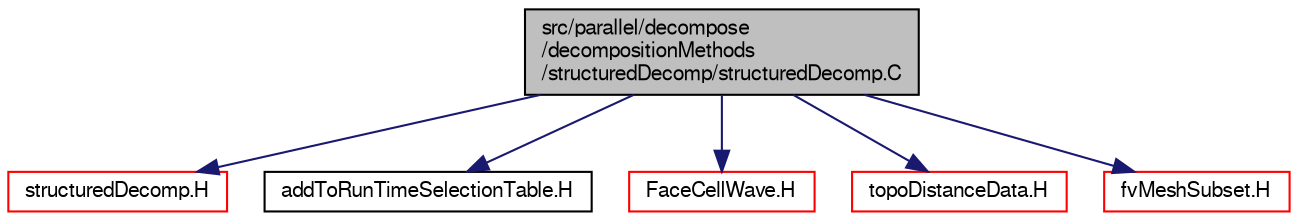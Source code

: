 digraph "src/parallel/decompose/decompositionMethods/structuredDecomp/structuredDecomp.C"
{
  bgcolor="transparent";
  edge [fontname="FreeSans",fontsize="10",labelfontname="FreeSans",labelfontsize="10"];
  node [fontname="FreeSans",fontsize="10",shape=record];
  Node0 [label="src/parallel/decompose\l/decompositionMethods\l/structuredDecomp/structuredDecomp.C",height=0.2,width=0.4,color="black", fillcolor="grey75", style="filled", fontcolor="black"];
  Node0 -> Node1 [color="midnightblue",fontsize="10",style="solid",fontname="FreeSans"];
  Node1 [label="structuredDecomp.H",height=0.2,width=0.4,color="red",URL="$a13031.html"];
  Node0 -> Node224 [color="midnightblue",fontsize="10",style="solid",fontname="FreeSans"];
  Node224 [label="addToRunTimeSelectionTable.H",height=0.2,width=0.4,color="black",URL="$a09263.html",tooltip="Macros for easy insertion into run-time selection tables. "];
  Node0 -> Node225 [color="midnightblue",fontsize="10",style="solid",fontname="FreeSans"];
  Node225 [label="FaceCellWave.H",height=0.2,width=0.4,color="red",URL="$a07163.html"];
  Node0 -> Node226 [color="midnightblue",fontsize="10",style="solid",fontname="FreeSans"];
  Node226 [label="topoDistanceData.H",height=0.2,width=0.4,color="red",URL="$a07661.html"];
  Node0 -> Node228 [color="midnightblue",fontsize="10",style="solid",fontname="FreeSans"];
  Node228 [label="fvMeshSubset.H",height=0.2,width=0.4,color="red",URL="$a03563.html"];
}
